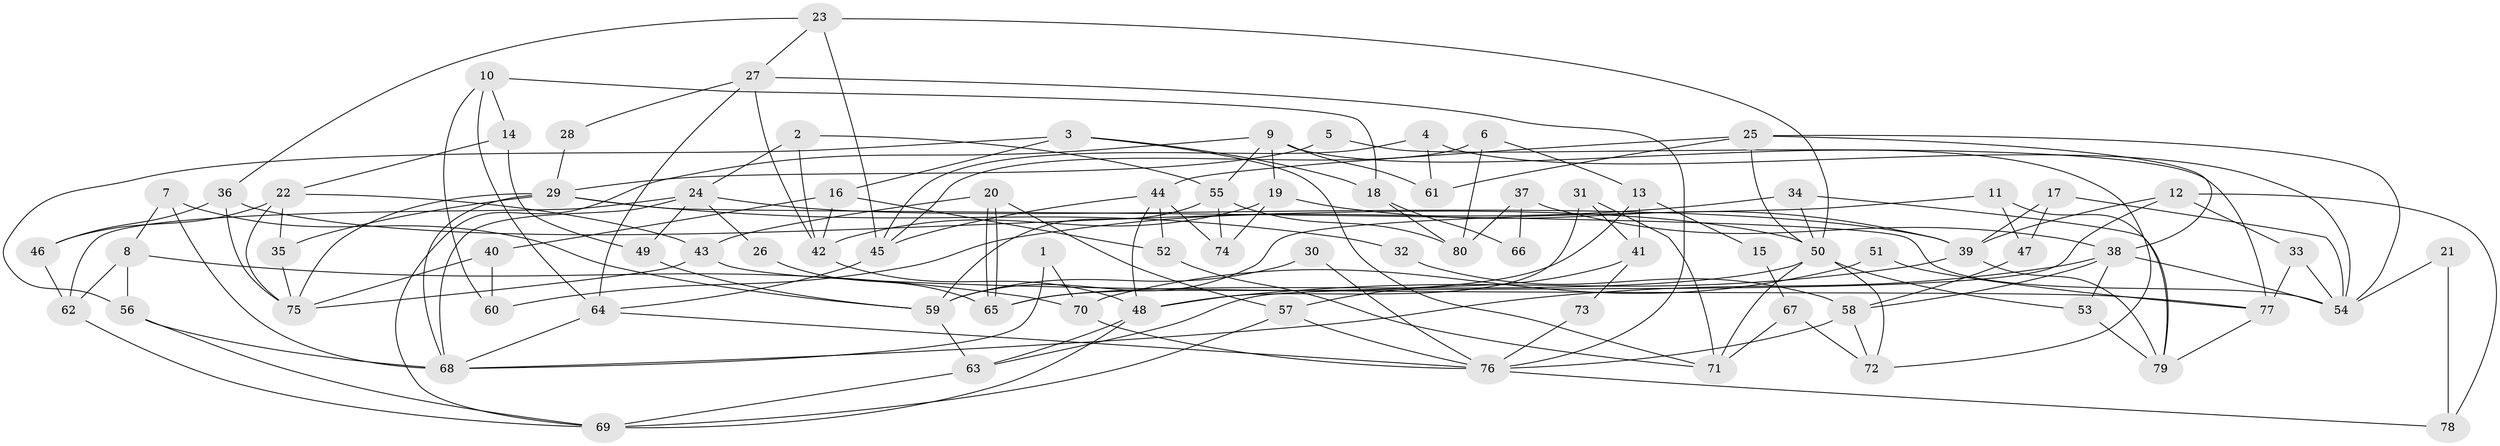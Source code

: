 // coarse degree distribution, {6: 0.18, 3: 0.22, 4: 0.2, 7: 0.06, 2: 0.22, 13: 0.04, 8: 0.04, 5: 0.04}
// Generated by graph-tools (version 1.1) at 2025/51/03/04/25 22:51:12]
// undirected, 80 vertices, 160 edges
graph export_dot {
  node [color=gray90,style=filled];
  1;
  2;
  3;
  4;
  5;
  6;
  7;
  8;
  9;
  10;
  11;
  12;
  13;
  14;
  15;
  16;
  17;
  18;
  19;
  20;
  21;
  22;
  23;
  24;
  25;
  26;
  27;
  28;
  29;
  30;
  31;
  32;
  33;
  34;
  35;
  36;
  37;
  38;
  39;
  40;
  41;
  42;
  43;
  44;
  45;
  46;
  47;
  48;
  49;
  50;
  51;
  52;
  53;
  54;
  55;
  56;
  57;
  58;
  59;
  60;
  61;
  62;
  63;
  64;
  65;
  66;
  67;
  68;
  69;
  70;
  71;
  72;
  73;
  74;
  75;
  76;
  77;
  78;
  79;
  80;
  1 -- 70;
  1 -- 68;
  2 -- 42;
  2 -- 24;
  2 -- 55;
  3 -- 56;
  3 -- 16;
  3 -- 18;
  3 -- 71;
  4 -- 54;
  4 -- 45;
  4 -- 61;
  5 -- 77;
  5 -- 29;
  6 -- 80;
  6 -- 45;
  6 -- 13;
  7 -- 68;
  7 -- 59;
  7 -- 8;
  8 -- 62;
  8 -- 56;
  8 -- 70;
  9 -- 61;
  9 -- 69;
  9 -- 19;
  9 -- 55;
  9 -- 72;
  10 -- 14;
  10 -- 64;
  10 -- 18;
  10 -- 60;
  11 -- 79;
  11 -- 59;
  11 -- 47;
  12 -- 33;
  12 -- 63;
  12 -- 39;
  12 -- 78;
  13 -- 65;
  13 -- 15;
  13 -- 41;
  14 -- 49;
  14 -- 22;
  15 -- 67;
  16 -- 52;
  16 -- 42;
  16 -- 40;
  17 -- 39;
  17 -- 54;
  17 -- 47;
  18 -- 66;
  18 -- 80;
  19 -- 39;
  19 -- 42;
  19 -- 74;
  20 -- 57;
  20 -- 65;
  20 -- 65;
  20 -- 43;
  21 -- 54;
  21 -- 78;
  22 -- 35;
  22 -- 75;
  22 -- 43;
  22 -- 46;
  23 -- 27;
  23 -- 36;
  23 -- 45;
  23 -- 50;
  24 -- 39;
  24 -- 68;
  24 -- 26;
  24 -- 49;
  24 -- 62;
  25 -- 38;
  25 -- 50;
  25 -- 44;
  25 -- 54;
  25 -- 61;
  26 -- 65;
  27 -- 64;
  27 -- 42;
  27 -- 28;
  27 -- 76;
  28 -- 29;
  29 -- 68;
  29 -- 54;
  29 -- 32;
  29 -- 35;
  29 -- 75;
  30 -- 59;
  30 -- 76;
  31 -- 48;
  31 -- 71;
  31 -- 41;
  32 -- 58;
  33 -- 54;
  33 -- 77;
  34 -- 50;
  34 -- 60;
  34 -- 79;
  35 -- 75;
  36 -- 50;
  36 -- 75;
  36 -- 46;
  37 -- 38;
  37 -- 80;
  37 -- 66;
  38 -- 58;
  38 -- 53;
  38 -- 54;
  38 -- 68;
  39 -- 48;
  39 -- 79;
  40 -- 75;
  40 -- 60;
  41 -- 57;
  41 -- 73;
  42 -- 48;
  43 -- 75;
  43 -- 77;
  44 -- 74;
  44 -- 45;
  44 -- 48;
  44 -- 52;
  45 -- 64;
  46 -- 62;
  47 -- 58;
  48 -- 69;
  48 -- 63;
  49 -- 59;
  50 -- 72;
  50 -- 53;
  50 -- 65;
  50 -- 71;
  51 -- 70;
  51 -- 77;
  52 -- 71;
  53 -- 79;
  55 -- 59;
  55 -- 74;
  55 -- 80;
  56 -- 68;
  56 -- 69;
  57 -- 69;
  57 -- 76;
  58 -- 76;
  58 -- 72;
  59 -- 63;
  62 -- 69;
  63 -- 69;
  64 -- 76;
  64 -- 68;
  67 -- 72;
  67 -- 71;
  70 -- 76;
  73 -- 76;
  76 -- 78;
  77 -- 79;
}
